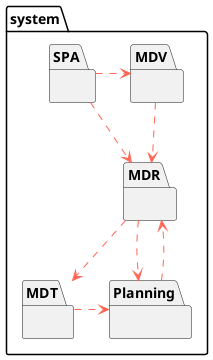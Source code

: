 @startuml

skinparam component {
    FontSize 16
    BackgroundColor<<Apache>> LightCoral
    BorderColor<<Apache>> #FF6655
    FontName Courier
    BorderColor black
    BackgroundColor DeepSkyBlue
    ArrowFontName Impact
    ArrowColor #FF6655
    ArrowFontColor #777777
}

package system {
    package "SPA" {
    }

    package "Planning" {
    }

    package "MDV" {
    }

    package "MDR" {
    }

    package "MDT" {
    }

    "SPA" .right.> "MDR"
    "SPA" .right.> "MDV"
    "MDV" .down.> "MDR"
    "MDR" .right.> "MDT"
    "MDT" .right.> "Planning"
    "MDR" ..> "Planning"
    "Planning" ..> "MDR"
}

'
' Regarding this implementation view, we were unsure between connecting the MDR directly
' to Planning or not. There are pros and cons in both approaches: When not connecting the
' MDR to Planning, we reduce the coupling but the system becomes harder to scale and
' some use cases that do not require the MDT are now dependent on the MDT.
' On the other hand, if we do connect the MDR directly to planning there will be more coupling
' and a circular dependency.

@enduml
